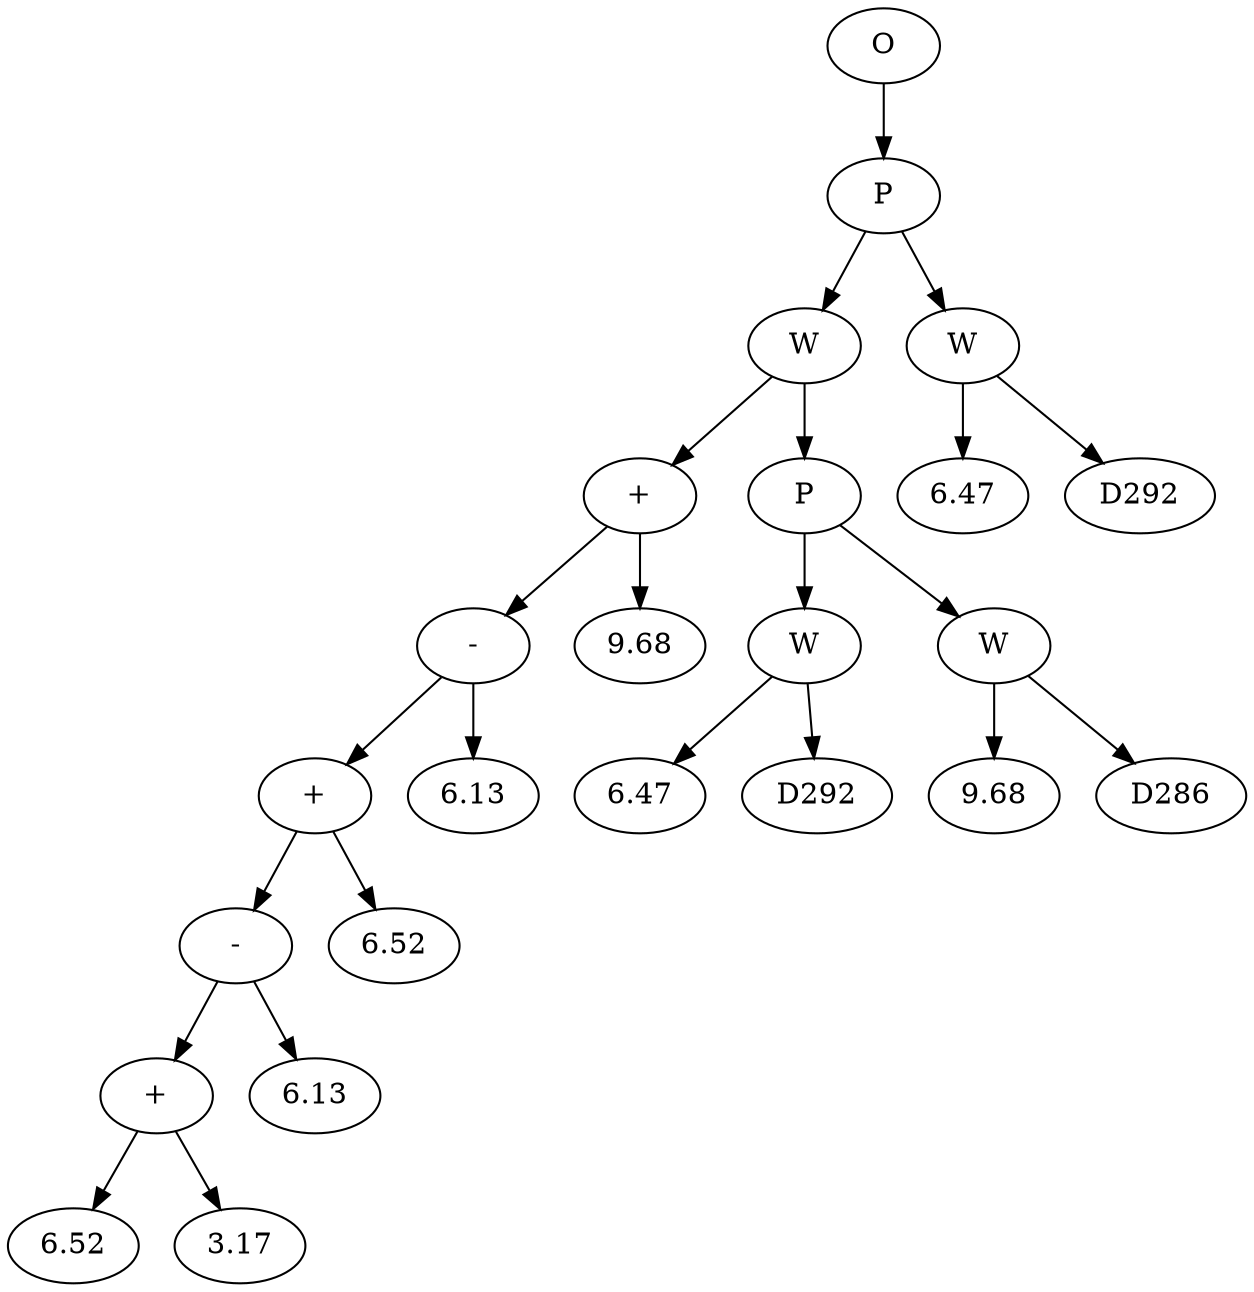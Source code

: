 // Tree
digraph {
	44634136 [label=O]
	44634137 [label=P]
	44634136 -> 44634137
	44634138 [label=W]
	44634137 -> 44634138
	44634139 [label="+"]
	44634138 -> 44634139
	44634140 [label="-"]
	44634139 -> 44634140
	44634141 [label="+"]
	44634140 -> 44634141
	44634142 [label="-"]
	44634141 -> 44634142
	44634143 [label="+"]
	44634142 -> 44634143
	44634144 [label=6.52]
	44634143 -> 44634144
	44634145 [label=3.17]
	44634143 -> 44634145
	44634146 [label=6.13]
	44634142 -> 44634146
	44634147 [label=6.52]
	44634141 -> 44634147
	44634148 [label=6.13]
	44634140 -> 44634148
	44634149 [label=9.68]
	44634139 -> 44634149
	44634150 [label=P]
	44634138 -> 44634150
	44634151 [label=W]
	44634150 -> 44634151
	44634152 [label=6.47]
	44634151 -> 44634152
	44634153 [label=D292]
	44634151 -> 44634153
	44634154 [label=W]
	44634150 -> 44634154
	44634155 [label=9.68]
	44634154 -> 44634155
	44634156 [label=D286]
	44634154 -> 44634156
	44634157 [label=W]
	44634137 -> 44634157
	44634158 [label=6.47]
	44634157 -> 44634158
	44634159 [label=D292]
	44634157 -> 44634159
}

